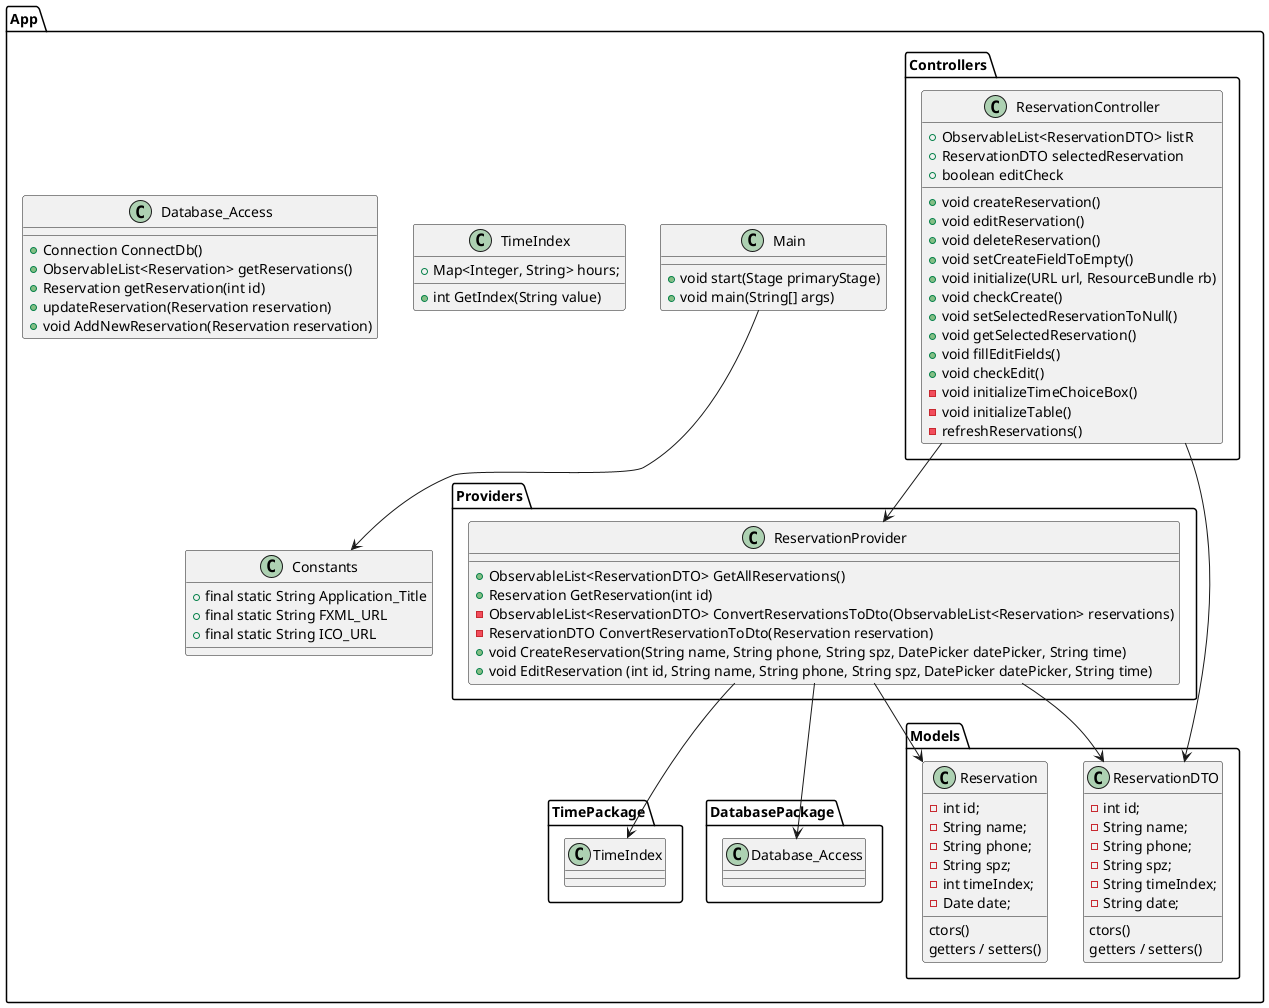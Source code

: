 @startuml




package App{

Main --> Constants



class Main{
+ void start(Stage primaryStage)
+ void main(String[] args)
}

class Constants{
+ final static String Application_Title
+ final static String FXML_URL
+ final static String ICO_URL
}

package Controllers{

class ReservationController {
+ ObservableList<ReservationDTO> listR
+ ReservationDTO selectedReservation
+ boolean editCheck
+ void createReservation()
+ void editReservation()
+ void deleteReservation()
+ void setCreateFieldToEmpty()
+ void initialize(URL url, ResourceBundle rb)
+ void checkCreate()
+ void setSelectedReservationToNull()
+ void getSelectedReservation()
+ void fillEditFields()
+ void checkEdit()
- void initializeTimeChoiceBox()
- void initializeTable()
- refreshReservations()
}

}

package Providers{

class ReservationProvider{
+ ObservableList<ReservationDTO> GetAllReservations()
+ Reservation GetReservation(int id)
- ObservableList<ReservationDTO> ConvertReservationsToDto(ObservableList<Reservation> reservations)
- ReservationDTO ConvertReservationToDto(Reservation reservation)
+ void CreateReservation(String name, String phone, String spz, DatePicker datePicker, String time)
+ void EditReservation (int id, String name, String phone, String spz, DatePicker datePicker, String time)
}
ReservationController --> ReservationProvider

}

package TimePackage{
ReservationProvider --> TimeIndex
}

package DatabasePackage{
ReservationProvider --> Database_Access
}






package Models{

class ReservationDTO {
- int id;
- String name;
- String phone;
- String spz;
- String timeIndex;
- String date;

ctors()
getters / setters()
}

class Reservation {
- int id;
- String name;
- String phone;
- String spz;
- int timeIndex;
- Date date;

ctors()
getters / setters()
}

ReservationProvider --> Reservation
ReservationProvider --> ReservationDTO
ReservationController --> ReservationDTO

}





class TimeIndex{
+ Map<Integer, String> hours;
+ int GetIndex(String value)
}

class Database_Access{
+ Connection ConnectDb()
+ ObservableList<Reservation> getReservations()
+ Reservation getReservation(int id)
+ updateReservation(Reservation reservation)
+ void AddNewReservation(Reservation reservation)
}

}


@enduml